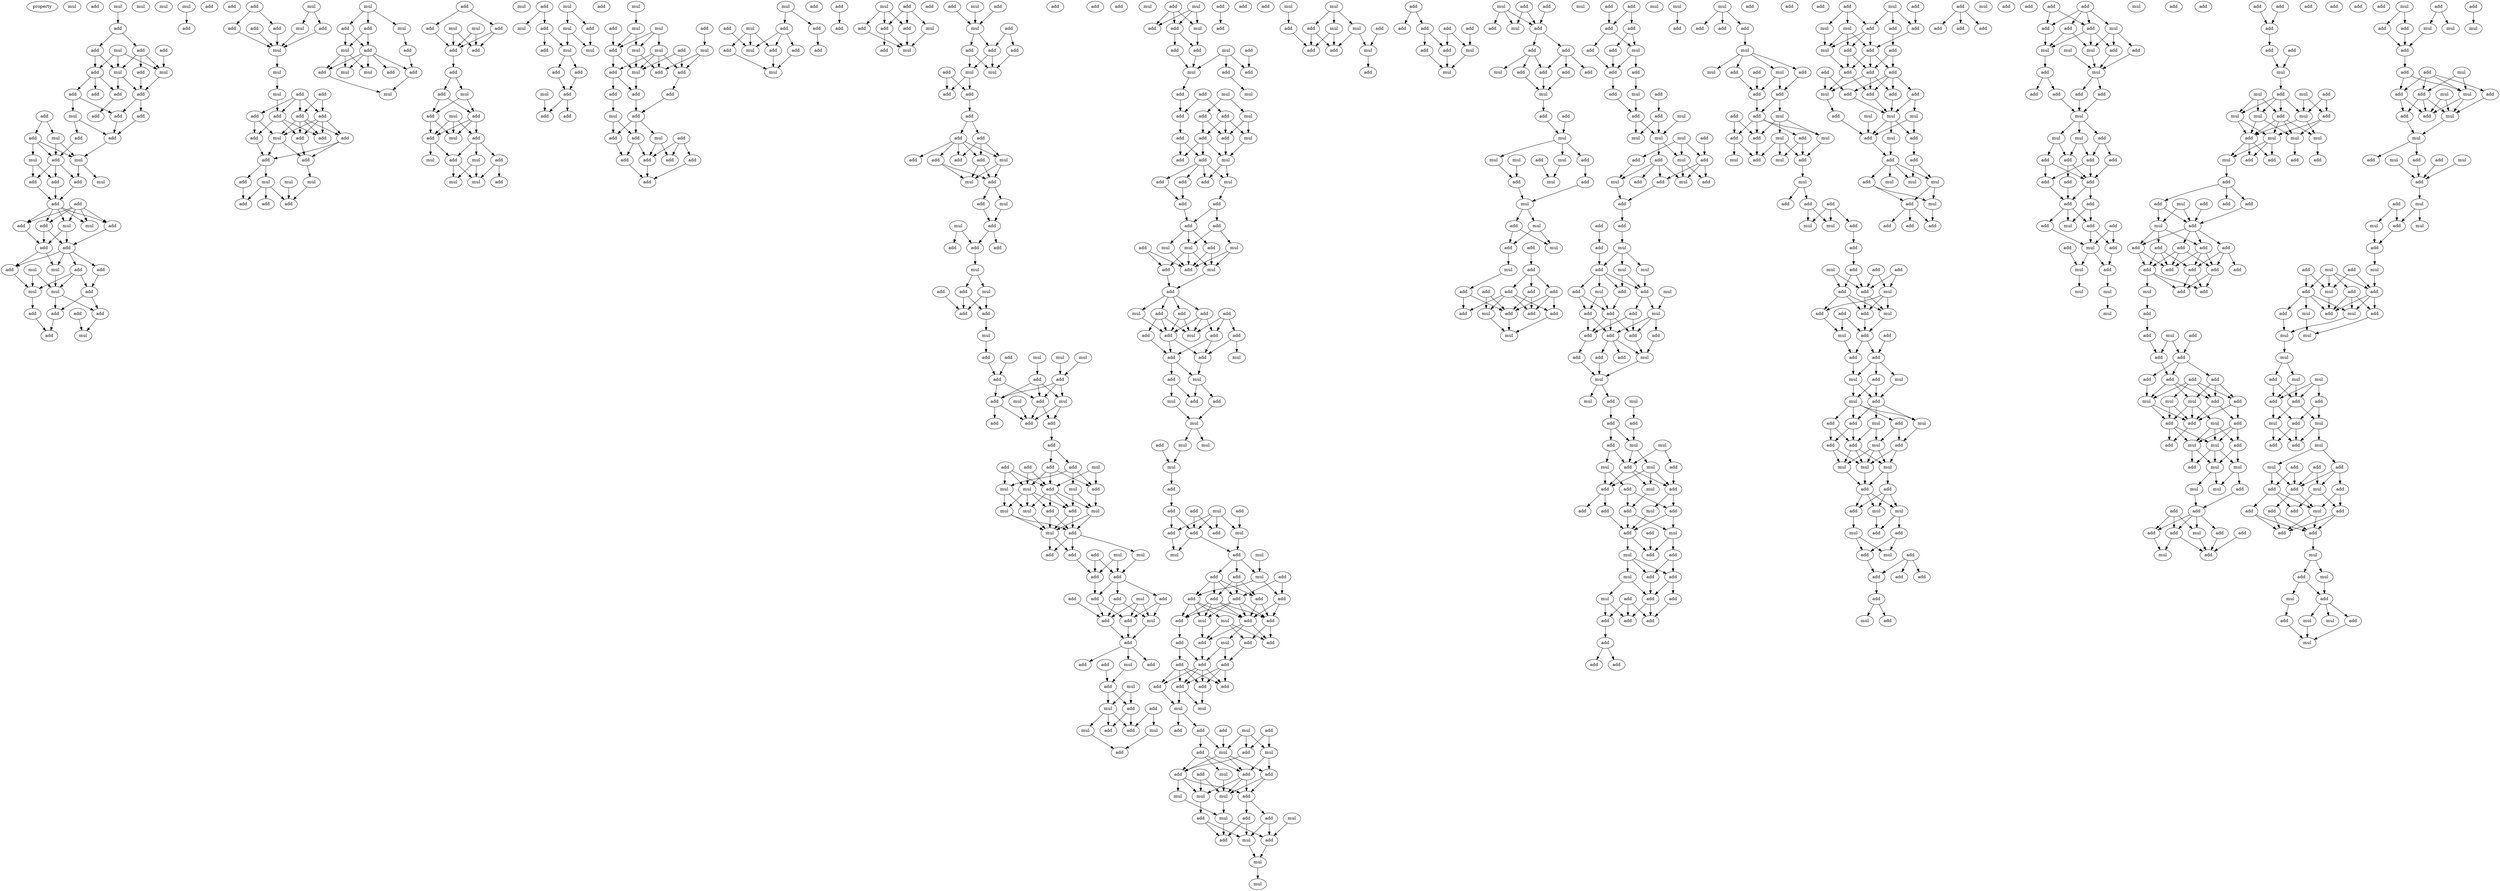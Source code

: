 digraph {
    node [fontcolor=black]
    property [mul=2,lf=1.4]
    0 [ label = mul ];
    1 [ label = add ];
    2 [ label = mul ];
    3 [ label = add ];
    4 [ label = add ];
    5 [ label = mul ];
    6 [ label = add ];
    7 [ label = add ];
    8 [ label = mul ];
    9 [ label = mul ];
    10 [ label = add ];
    11 [ label = add ];
    12 [ label = mul ];
    13 [ label = add ];
    14 [ label = add ];
    15 [ label = add ];
    16 [ label = add ];
    17 [ label = add ];
    18 [ label = add ];
    19 [ label = add ];
    20 [ label = mul ];
    21 [ label = add ];
    22 [ label = add ];
    23 [ label = add ];
    24 [ label = mul ];
    25 [ label = add ];
    26 [ label = mul ];
    27 [ label = mul ];
    28 [ label = add ];
    29 [ label = add ];
    30 [ label = add ];
    31 [ label = add ];
    32 [ label = mul ];
    33 [ label = mul ];
    34 [ label = add ];
    35 [ label = add ];
    36 [ label = add ];
    37 [ label = add ];
    38 [ label = mul ];
    39 [ label = mul ];
    40 [ label = add ];
    41 [ label = add ];
    42 [ label = add ];
    43 [ label = mul ];
    44 [ label = mul ];
    45 [ label = add ];
    46 [ label = add ];
    47 [ label = add ];
    48 [ label = mul ];
    49 [ label = add ];
    50 [ label = mul ];
    51 [ label = add ];
    52 [ label = add ];
    53 [ label = add ];
    54 [ label = add ];
    55 [ label = mul ];
    56 [ label = add ];
    57 [ label = mul ];
    58 [ label = add ];
    59 [ label = add ];
    60 [ label = add ];
    61 [ label = mul ];
    62 [ label = add ];
    63 [ label = add ];
    64 [ label = add ];
    65 [ label = add ];
    66 [ label = add ];
    67 [ label = mul ];
    68 [ label = mul ];
    69 [ label = mul ];
    70 [ label = add ];
    71 [ label = add ];
    72 [ label = mul ];
    73 [ label = add ];
    74 [ label = add ];
    75 [ label = add ];
    76 [ label = add ];
    77 [ label = add ];
    78 [ label = add ];
    79 [ label = add ];
    80 [ label = add ];
    81 [ label = mul ];
    82 [ label = add ];
    83 [ label = add ];
    84 [ label = mul ];
    85 [ label = mul ];
    86 [ label = mul ];
    87 [ label = add ];
    88 [ label = add ];
    89 [ label = add ];
    90 [ label = add ];
    91 [ label = mul ];
    92 [ label = add ];
    93 [ label = add ];
    94 [ label = mul ];
    95 [ label = add ];
    96 [ label = mul ];
    97 [ label = add ];
    98 [ label = add ];
    99 [ label = add ];
    100 [ label = mul ];
    101 [ label = add ];
    102 [ label = mul ];
    103 [ label = mul ];
    104 [ label = add ];
    105 [ label = mul ];
    106 [ label = mul ];
    107 [ label = add ];
    108 [ label = add ];
    109 [ label = add ];
    110 [ label = mul ];
    111 [ label = add ];
    112 [ label = add ];
    113 [ label = add ];
    114 [ label = mul ];
    115 [ label = add ];
    116 [ label = add ];
    117 [ label = mul ];
    118 [ label = add ];
    119 [ label = mul ];
    120 [ label = add ];
    121 [ label = add ];
    122 [ label = mul ];
    123 [ label = mul ];
    124 [ label = add ];
    125 [ label = mul ];
    126 [ label = add ];
    127 [ label = mul ];
    128 [ label = add ];
    129 [ label = mul ];
    130 [ label = mul ];
    131 [ label = mul ];
    132 [ label = add ];
    133 [ label = add ];
    134 [ label = mul ];
    135 [ label = add ];
    136 [ label = mul ];
    137 [ label = add ];
    138 [ label = add ];
    139 [ label = add ];
    140 [ label = mul ];
    141 [ label = add ];
    142 [ label = add ];
    143 [ label = add ];
    144 [ label = mul ];
    145 [ label = mul ];
    146 [ label = add ];
    147 [ label = mul ];
    148 [ label = add ];
    149 [ label = mul ];
    150 [ label = add ];
    151 [ label = mul ];
    152 [ label = add ];
    153 [ label = mul ];
    154 [ label = mul ];
    155 [ label = add ];
    156 [ label = add ];
    157 [ label = add ];
    158 [ label = add ];
    159 [ label = add ];
    160 [ label = add ];
    161 [ label = add ];
    162 [ label = mul ];
    163 [ label = add ];
    164 [ label = add ];
    165 [ label = mul ];
    166 [ label = add ];
    167 [ label = add ];
    168 [ label = add ];
    169 [ label = add ];
    170 [ label = add ];
    171 [ label = add ];
    172 [ label = mul ];
    173 [ label = add ];
    174 [ label = mul ];
    175 [ label = add ];
    176 [ label = add ];
    177 [ label = add ];
    178 [ label = add ];
    179 [ label = add ];
    180 [ label = add ];
    181 [ label = mul ];
    182 [ label = add ];
    183 [ label = mul ];
    184 [ label = add ];
    185 [ label = add ];
    186 [ label = mul ];
    187 [ label = add ];
    188 [ label = mul ];
    189 [ label = add ];
    190 [ label = add ];
    191 [ label = add ];
    192 [ label = add ];
    193 [ label = add ];
    194 [ label = mul ];
    195 [ label = add ];
    196 [ label = mul ];
    197 [ label = add ];
    198 [ label = add ];
    199 [ label = mul ];
    200 [ label = add ];
    201 [ label = add ];
    202 [ label = add ];
    203 [ label = mul ];
    204 [ label = add ];
    205 [ label = mul ];
    206 [ label = add ];
    207 [ label = add ];
    208 [ label = add ];
    209 [ label = add ];
    210 [ label = add ];
    211 [ label = add ];
    212 [ label = add ];
    213 [ label = add ];
    214 [ label = add ];
    215 [ label = mul ];
    216 [ label = add ];
    217 [ label = mul ];
    218 [ label = add ];
    219 [ label = add ];
    220 [ label = mul ];
    221 [ label = mul ];
    222 [ label = add ];
    223 [ label = add ];
    224 [ label = add ];
    225 [ label = add ];
    226 [ label = add ];
    227 [ label = mul ];
    228 [ label = add ];
    229 [ label = add ];
    230 [ label = mul ];
    231 [ label = add ];
    232 [ label = add ];
    233 [ label = mul ];
    234 [ label = mul ];
    235 [ label = add ];
    236 [ label = add ];
    237 [ label = mul ];
    238 [ label = mul ];
    239 [ label = add ];
    240 [ label = add ];
    241 [ label = add ];
    242 [ label = mul ];
    243 [ label = add ];
    244 [ label = add ];
    245 [ label = mul ];
    246 [ label = add ];
    247 [ label = add ];
    248 [ label = add ];
    249 [ label = add ];
    250 [ label = add ];
    251 [ label = add ];
    252 [ label = add ];
    253 [ label = mul ];
    254 [ label = add ];
    255 [ label = mul ];
    256 [ label = add ];
    257 [ label = add ];
    258 [ label = mul ];
    259 [ label = mul ];
    260 [ label = mul ];
    261 [ label = mul ];
    262 [ label = mul ];
    263 [ label = add ];
    264 [ label = add ];
    265 [ label = add ];
    266 [ label = mul ];
    267 [ label = mul ];
    268 [ label = add ];
    269 [ label = add ];
    270 [ label = mul ];
    271 [ label = add ];
    272 [ label = add ];
    273 [ label = add ];
    274 [ label = add ];
    275 [ label = mul ];
    276 [ label = add ];
    277 [ label = add ];
    278 [ label = add ];
    279 [ label = add ];
    280 [ label = add ];
    281 [ label = add ];
    282 [ label = mul ];
    283 [ label = add ];
    284 [ label = add ];
    285 [ label = add ];
    286 [ label = mul ];
    287 [ label = add ];
    288 [ label = mul ];
    289 [ label = add ];
    290 [ label = mul ];
    291 [ label = add ];
    292 [ label = mul ];
    293 [ label = add ];
    294 [ label = mul ];
    295 [ label = add ];
    296 [ label = mul ];
    297 [ label = add ];
    298 [ label = add ];
    299 [ label = mul ];
    300 [ label = add ];
    301 [ label = add ];
    302 [ label = add ];
    303 [ label = mul ];
    304 [ label = add ];
    305 [ label = add ];
    306 [ label = mul ];
    307 [ label = add ];
    308 [ label = add ];
    309 [ label = add ];
    310 [ label = mul ];
    311 [ label = mul ];
    312 [ label = add ];
    313 [ label = add ];
    314 [ label = mul ];
    315 [ label = add ];
    316 [ label = mul ];
    317 [ label = add ];
    318 [ label = add ];
    319 [ label = mul ];
    320 [ label = add ];
    321 [ label = add ];
    322 [ label = add ];
    323 [ label = add ];
    324 [ label = mul ];
    325 [ label = add ];
    326 [ label = mul ];
    327 [ label = add ];
    328 [ label = add ];
    329 [ label = add ];
    330 [ label = add ];
    331 [ label = add ];
    332 [ label = add ];
    333 [ label = add ];
    334 [ label = mul ];
    335 [ label = add ];
    336 [ label = add ];
    337 [ label = mul ];
    338 [ label = mul ];
    339 [ label = add ];
    340 [ label = add ];
    341 [ label = mul ];
    342 [ label = add ];
    343 [ label = mul ];
    344 [ label = add ];
    345 [ label = add ];
    346 [ label = add ];
    347 [ label = add ];
    348 [ label = add ];
    349 [ label = mul ];
    350 [ label = add ];
    351 [ label = add ];
    352 [ label = add ];
    353 [ label = mul ];
    354 [ label = add ];
    355 [ label = add ];
    356 [ label = add ];
    357 [ label = mul ];
    358 [ label = add ];
    359 [ label = mul ];
    360 [ label = add ];
    361 [ label = mul ];
    362 [ label = mul ];
    363 [ label = add ];
    364 [ label = mul ];
    365 [ label = add ];
    366 [ label = add ];
    367 [ label = mul ];
    368 [ label = add ];
    369 [ label = add ];
    370 [ label = add ];
    371 [ label = add ];
    372 [ label = mul ];
    373 [ label = add ];
    374 [ label = add ];
    375 [ label = mul ];
    376 [ label = add ];
    377 [ label = add ];
    378 [ label = mul ];
    379 [ label = mul ];
    380 [ label = add ];
    381 [ label = add ];
    382 [ label = mul ];
    383 [ label = add ];
    384 [ label = add ];
    385 [ label = add ];
    386 [ label = add ];
    387 [ label = add ];
    388 [ label = add ];
    389 [ label = add ];
    390 [ label = mul ];
    391 [ label = add ];
    392 [ label = mul ];
    393 [ label = add ];
    394 [ label = add ];
    395 [ label = add ];
    396 [ label = add ];
    397 [ label = add ];
    398 [ label = mul ];
    399 [ label = add ];
    400 [ label = add ];
    401 [ label = add ];
    402 [ label = add ];
    403 [ label = add ];
    404 [ label = add ];
    405 [ label = add ];
    406 [ label = add ];
    407 [ label = add ];
    408 [ label = mul ];
    409 [ label = mul ];
    410 [ label = add ];
    411 [ label = mul ];
    412 [ label = add ];
    413 [ label = add ];
    414 [ label = add ];
    415 [ label = mul ];
    416 [ label = mul ];
    417 [ label = add ];
    418 [ label = add ];
    419 [ label = add ];
    420 [ label = add ];
    421 [ label = mul ];
    422 [ label = add ];
    423 [ label = add ];
    424 [ label = mul ];
    425 [ label = mul ];
    426 [ label = mul ];
    427 [ label = add ];
    428 [ label = add ];
    429 [ label = mul ];
    430 [ label = add ];
    431 [ label = mul ];
    432 [ label = add ];
    433 [ label = add ];
    434 [ label = add ];
    435 [ label = mul ];
    436 [ label = mul ];
    437 [ label = mul ];
    438 [ label = mul ];
    439 [ label = mul ];
    440 [ label = mul ];
    441 [ label = add ];
    442 [ label = add ];
    443 [ label = add ];
    444 [ label = mul ];
    445 [ label = add ];
    446 [ label = add ];
    447 [ label = mul ];
    448 [ label = add ];
    449 [ label = add ];
    450 [ label = add ];
    451 [ label = add ];
    452 [ label = add ];
    453 [ label = add ];
    454 [ label = add ];
    455 [ label = add ];
    456 [ label = mul ];
    457 [ label = mul ];
    458 [ label = mul ];
    459 [ label = mul ];
    460 [ label = add ];
    461 [ label = add ];
    462 [ label = mul ];
    463 [ label = add ];
    464 [ label = add ];
    465 [ label = add ];
    466 [ label = add ];
    467 [ label = mul ];
    468 [ label = add ];
    469 [ label = add ];
    470 [ label = add ];
    471 [ label = add ];
    472 [ label = mul ];
    473 [ label = add ];
    474 [ label = add ];
    475 [ label = mul ];
    476 [ label = add ];
    477 [ label = add ];
    478 [ label = mul ];
    479 [ label = mul ];
    480 [ label = mul ];
    481 [ label = add ];
    482 [ label = add ];
    483 [ label = mul ];
    484 [ label = mul ];
    485 [ label = mul ];
    486 [ label = add ];
    487 [ label = add ];
    488 [ label = add ];
    489 [ label = mul ];
    490 [ label = add ];
    491 [ label = mul ];
    492 [ label = add ];
    493 [ label = add ];
    494 [ label = add ];
    495 [ label = add ];
    496 [ label = add ];
    497 [ label = mul ];
    498 [ label = add ];
    499 [ label = add ];
    500 [ label = add ];
    501 [ label = add ];
    502 [ label = mul ];
    503 [ label = add ];
    504 [ label = add ];
    505 [ label = add ];
    506 [ label = add ];
    507 [ label = mul ];
    508 [ label = add ];
    509 [ label = add ];
    510 [ label = mul ];
    511 [ label = add ];
    512 [ label = add ];
    513 [ label = add ];
    514 [ label = add ];
    515 [ label = mul ];
    516 [ label = add ];
    517 [ label = add ];
    518 [ label = mul ];
    519 [ label = add ];
    520 [ label = mul ];
    521 [ label = mul ];
    522 [ label = mul ];
    523 [ label = add ];
    524 [ label = mul ];
    525 [ label = add ];
    526 [ label = add ];
    527 [ label = add ];
    528 [ label = mul ];
    529 [ label = mul ];
    530 [ label = add ];
    531 [ label = add ];
    532 [ label = add ];
    533 [ label = add ];
    534 [ label = add ];
    535 [ label = add ];
    536 [ label = mul ];
    537 [ label = add ];
    538 [ label = mul ];
    539 [ label = mul ];
    540 [ label = add ];
    541 [ label = mul ];
    542 [ label = mul ];
    543 [ label = add ];
    544 [ label = add ];
    545 [ label = add ];
    546 [ label = mul ];
    547 [ label = add ];
    548 [ label = add ];
    549 [ label = add ];
    550 [ label = add ];
    551 [ label = add ];
    552 [ label = add ];
    553 [ label = add ];
    554 [ label = mul ];
    555 [ label = add ];
    556 [ label = add ];
    557 [ label = mul ];
    558 [ label = mul ];
    559 [ label = mul ];
    560 [ label = add ];
    561 [ label = add ];
    562 [ label = add ];
    563 [ label = mul ];
    564 [ label = add ];
    565 [ label = mul ];
    566 [ label = mul ];
    567 [ label = mul ];
    568 [ label = add ];
    569 [ label = add ];
    570 [ label = add ];
    571 [ label = add ];
    572 [ label = mul ];
    573 [ label = add ];
    574 [ label = mul ];
    575 [ label = add ];
    576 [ label = add ];
    577 [ label = add ];
    578 [ label = add ];
    579 [ label = mul ];
    580 [ label = add ];
    581 [ label = add ];
    582 [ label = add ];
    583 [ label = mul ];
    584 [ label = add ];
    585 [ label = mul ];
    586 [ label = add ];
    587 [ label = add ];
    588 [ label = add ];
    589 [ label = mul ];
    590 [ label = add ];
    591 [ label = add ];
    592 [ label = add ];
    593 [ label = add ];
    594 [ label = add ];
    595 [ label = add ];
    596 [ label = mul ];
    597 [ label = add ];
    598 [ label = add ];
    599 [ label = add ];
    600 [ label = mul ];
    601 [ label = add ];
    602 [ label = add ];
    603 [ label = add ];
    604 [ label = add ];
    605 [ label = mul ];
    606 [ label = add ];
    607 [ label = add ];
    608 [ label = add ];
    609 [ label = mul ];
    610 [ label = mul ];
    611 [ label = add ];
    612 [ label = add ];
    613 [ label = add ];
    614 [ label = add ];
    615 [ label = mul ];
    616 [ label = mul ];
    617 [ label = add ];
    618 [ label = add ];
    619 [ label = add ];
    620 [ label = mul ];
    621 [ label = add ];
    622 [ label = mul ];
    623 [ label = add ];
    624 [ label = mul ];
    625 [ label = add ];
    626 [ label = mul ];
    627 [ label = add ];
    628 [ label = add ];
    629 [ label = add ];
    630 [ label = mul ];
    631 [ label = mul ];
    632 [ label = add ];
    633 [ label = add ];
    634 [ label = mul ];
    635 [ label = add ];
    636 [ label = add ];
    637 [ label = add ];
    638 [ label = mul ];
    639 [ label = add ];
    640 [ label = add ];
    641 [ label = add ];
    642 [ label = add ];
    643 [ label = mul ];
    644 [ label = add ];
    645 [ label = add ];
    646 [ label = mul ];
    647 [ label = add ];
    648 [ label = add ];
    649 [ label = add ];
    650 [ label = mul ];
    651 [ label = add ];
    652 [ label = mul ];
    653 [ label = add ];
    654 [ label = add ];
    655 [ label = mul ];
    656 [ label = add ];
    657 [ label = mul ];
    658 [ label = add ];
    659 [ label = mul ];
    660 [ label = add ];
    661 [ label = add ];
    662 [ label = mul ];
    663 [ label = add ];
    664 [ label = add ];
    665 [ label = mul ];
    666 [ label = mul ];
    667 [ label = mul ];
    668 [ label = add ];
    669 [ label = add ];
    670 [ label = mul ];
    671 [ label = mul ];
    672 [ label = add ];
    673 [ label = add ];
    674 [ label = add ];
    675 [ label = mul ];
    676 [ label = add ];
    677 [ label = add ];
    678 [ label = mul ];
    679 [ label = add ];
    680 [ label = add ];
    681 [ label = add ];
    682 [ label = add ];
    683 [ label = mul ];
    684 [ label = add ];
    685 [ label = add ];
    686 [ label = mul ];
    687 [ label = add ];
    688 [ label = add ];
    689 [ label = mul ];
    690 [ label = add ];
    691 [ label = mul ];
    692 [ label = add ];
    693 [ label = add ];
    694 [ label = mul ];
    695 [ label = add ];
    696 [ label = add ];
    697 [ label = add ];
    698 [ label = add ];
    699 [ label = add ];
    700 [ label = add ];
    701 [ label = add ];
    702 [ label = mul ];
    703 [ label = add ];
    704 [ label = add ];
    705 [ label = add ];
    706 [ label = mul ];
    707 [ label = mul ];
    708 [ label = mul ];
    709 [ label = add ];
    710 [ label = mul ];
    711 [ label = add ];
    712 [ label = add ];
    713 [ label = add ];
    714 [ label = add ];
    715 [ label = mul ];
    716 [ label = add ];
    717 [ label = mul ];
    718 [ label = mul ];
    719 [ label = add ];
    720 [ label = mul ];
    721 [ label = add ];
    722 [ label = add ];
    723 [ label = add ];
    724 [ label = add ];
    725 [ label = add ];
    726 [ label = mul ];
    727 [ label = add ];
    728 [ label = add ];
    729 [ label = add ];
    730 [ label = add ];
    731 [ label = add ];
    732 [ label = add ];
    733 [ label = add ];
    734 [ label = add ];
    735 [ label = mul ];
    736 [ label = add ];
    737 [ label = add ];
    738 [ label = mul ];
    739 [ label = mul ];
    740 [ label = add ];
    741 [ label = mul ];
    742 [ label = add ];
    743 [ label = mul ];
    744 [ label = add ];
    745 [ label = add ];
    746 [ label = add ];
    747 [ label = add ];
    748 [ label = mul ];
    749 [ label = add ];
    750 [ label = mul ];
    751 [ label = mul ];
    752 [ label = mul ];
    753 [ label = add ];
    754 [ label = add ];
    755 [ label = add ];
    756 [ label = add ];
    757 [ label = add ];
    758 [ label = add ];
    759 [ label = add ];
    760 [ label = add ];
    761 [ label = add ];
    762 [ label = add ];
    763 [ label = add ];
    764 [ label = mul ];
    765 [ label = add ];
    766 [ label = mul ];
    767 [ label = add ];
    768 [ label = add ];
    769 [ label = mul ];
    770 [ label = add ];
    771 [ label = mul ];
    772 [ label = add ];
    773 [ label = add ];
    774 [ label = mul ];
    775 [ label = mul ];
    776 [ label = add ];
    777 [ label = add ];
    778 [ label = add ];
    779 [ label = add ];
    780 [ label = add ];
    781 [ label = add ];
    782 [ label = add ];
    783 [ label = mul ];
    784 [ label = mul ];
    785 [ label = add ];
    786 [ label = mul ];
    787 [ label = add ];
    788 [ label = add ];
    789 [ label = add ];
    790 [ label = mul ];
    791 [ label = mul ];
    792 [ label = mul ];
    793 [ label = add ];
    794 [ label = mul ];
    795 [ label = mul ];
    796 [ label = mul ];
    797 [ label = add ];
    798 [ label = add ];
    799 [ label = mul ];
    800 [ label = add ];
    801 [ label = add ];
    802 [ label = add ];
    803 [ label = add ];
    804 [ label = mul ];
    805 [ label = add ];
    806 [ label = add ];
    807 [ label = add ];
    808 [ label = mul ];
    809 [ label = add ];
    810 [ label = add ];
    811 [ label = add ];
    812 [ label = add ];
    813 [ label = add ];
    814 [ label = add ];
    815 [ label = add ];
    816 [ label = add ];
    817 [ label = add ];
    818 [ label = add ];
    819 [ label = add ];
    820 [ label = add ];
    821 [ label = mul ];
    822 [ label = add ];
    823 [ label = add ];
    824 [ label = add ];
    825 [ label = add ];
    826 [ label = mul ];
    827 [ label = add ];
    828 [ label = add ];
    829 [ label = add ];
    830 [ label = add ];
    831 [ label = add ];
    832 [ label = add ];
    833 [ label = add ];
    834 [ label = mul ];
    835 [ label = mul ];
    836 [ label = add ];
    837 [ label = add ];
    838 [ label = mul ];
    839 [ label = add ];
    840 [ label = add ];
    841 [ label = mul ];
    842 [ label = add ];
    843 [ label = mul ];
    844 [ label = add ];
    845 [ label = mul ];
    846 [ label = add ];
    847 [ label = mul ];
    848 [ label = add ];
    849 [ label = mul ];
    850 [ label = add ];
    851 [ label = mul ];
    852 [ label = mul ];
    853 [ label = add ];
    854 [ label = add ];
    855 [ label = add ];
    856 [ label = add ];
    857 [ label = add ];
    858 [ label = add ];
    859 [ label = mul ];
    860 [ label = add ];
    861 [ label = mul ];
    862 [ label = add ];
    863 [ label = add ];
    864 [ label = add ];
    865 [ label = mul ];
    866 [ label = mul ];
    867 [ label = mul ];
    868 [ label = add ];
    869 [ label = add ];
    870 [ label = mul ];
    871 [ label = add ];
    872 [ label = mul ];
    873 [ label = add ];
    874 [ label = add ];
    875 [ label = add ];
    876 [ label = add ];
    877 [ label = mul ];
    878 [ label = add ];
    879 [ label = mul ];
    880 [ label = add ];
    881 [ label = mul ];
    882 [ label = add ];
    883 [ label = mul ];
    884 [ label = mul ];
    885 [ label = add ];
    886 [ label = add ];
    887 [ label = add ];
    888 [ label = mul ];
    889 [ label = add ];
    890 [ label = add ];
    891 [ label = mul ];
    892 [ label = add ];
    893 [ label = mul ];
    894 [ label = mul ];
    895 [ label = add ];
    896 [ label = add ];
    897 [ label = mul ];
    898 [ label = mul ];
    899 [ label = add ];
    900 [ label = add ];
    901 [ label = add ];
    902 [ label = mul ];
    903 [ label = add ];
    904 [ label = add ];
    905 [ label = add ];
    906 [ label = mul ];
    907 [ label = mul ];
    908 [ label = add ];
    909 [ label = mul ];
    910 [ label = mul ];
    911 [ label = mul ];
    912 [ label = mul ];
    913 [ label = add ];
    914 [ label = mul ];
    915 [ label = add ];
    916 [ label = add ];
    917 [ label = add ];
    918 [ label = mul ];
    919 [ label = mul ];
    920 [ label = add ];
    921 [ label = add ];
    922 [ label = add ];
    923 [ label = mul ];
    924 [ label = add ];
    925 [ label = mul ];
    926 [ label = add ];
    927 [ label = add ];
    928 [ label = add ];
    929 [ label = add ];
    930 [ label = add ];
    931 [ label = mul ];
    932 [ label = add ];
    933 [ label = mul ];
    934 [ label = add ];
    935 [ label = add ];
    936 [ label = add ];
    937 [ label = add ];
    938 [ label = add ];
    939 [ label = mul ];
    940 [ label = add ];
    941 [ label = mul ];
    942 [ label = add ];
    943 [ label = mul ];
    944 [ label = add ];
    945 [ label = add ];
    946 [ label = mul ];
    947 [ label = mul ];
    948 [ label = mul ];
    2 -> 3 [ name = 0 ];
    3 -> 4 [ name = 1 ];
    3 -> 7 [ name = 2 ];
    4 -> 9 [ name = 3 ];
    4 -> 11 [ name = 4 ];
    4 -> 12 [ name = 5 ];
    5 -> 9 [ name = 6 ];
    5 -> 10 [ name = 7 ];
    5 -> 12 [ name = 8 ];
    6 -> 12 [ name = 9 ];
    7 -> 9 [ name = 10 ];
    7 -> 10 [ name = 11 ];
    9 -> 13 [ name = 12 ];
    9 -> 14 [ name = 13 ];
    10 -> 13 [ name = 14 ];
    10 -> 15 [ name = 15 ];
    10 -> 16 [ name = 16 ];
    11 -> 14 [ name = 17 ];
    12 -> 14 [ name = 18 ];
    13 -> 18 [ name = 19 ];
    14 -> 19 [ name = 20 ];
    14 -> 21 [ name = 21 ];
    16 -> 19 [ name = 22 ];
    16 -> 20 [ name = 23 ];
    17 -> 23 [ name = 24 ];
    17 -> 24 [ name = 25 ];
    19 -> 25 [ name = 26 ];
    20 -> 22 [ name = 27 ];
    20 -> 25 [ name = 28 ];
    21 -> 25 [ name = 29 ];
    22 -> 28 [ name = 30 ];
    23 -> 26 [ name = 31 ];
    23 -> 27 [ name = 32 ];
    23 -> 28 [ name = 33 ];
    24 -> 27 [ name = 34 ];
    24 -> 28 [ name = 35 ];
    25 -> 27 [ name = 36 ];
    26 -> 30 [ name = 37 ];
    26 -> 31 [ name = 38 ];
    27 -> 29 [ name = 39 ];
    27 -> 32 [ name = 40 ];
    28 -> 29 [ name = 41 ];
    28 -> 30 [ name = 42 ];
    28 -> 31 [ name = 43 ];
    29 -> 34 [ name = 44 ];
    30 -> 34 [ name = 45 ];
    31 -> 34 [ name = 46 ];
    34 -> 36 [ name = 47 ];
    34 -> 37 [ name = 48 ];
    34 -> 38 [ name = 49 ];
    34 -> 39 [ name = 50 ];
    34 -> 40 [ name = 51 ];
    35 -> 36 [ name = 52 ];
    35 -> 37 [ name = 53 ];
    35 -> 38 [ name = 54 ];
    35 -> 39 [ name = 55 ];
    35 -> 40 [ name = 56 ];
    36 -> 42 [ name = 57 ];
    37 -> 41 [ name = 58 ];
    38 -> 41 [ name = 59 ];
    38 -> 42 [ name = 60 ];
    40 -> 41 [ name = 61 ];
    40 -> 42 [ name = 62 ];
    41 -> 44 [ name = 63 ];
    41 -> 46 [ name = 64 ];
    42 -> 44 [ name = 65 ];
    42 -> 45 [ name = 66 ];
    42 -> 46 [ name = 67 ];
    42 -> 47 [ name = 68 ];
    43 -> 48 [ name = 69 ];
    43 -> 50 [ name = 70 ];
    44 -> 48 [ name = 71 ];
    45 -> 49 [ name = 72 ];
    46 -> 50 [ name = 73 ];
    47 -> 48 [ name = 74 ];
    47 -> 49 [ name = 75 ];
    47 -> 50 [ name = 76 ];
    48 -> 51 [ name = 77 ];
    48 -> 53 [ name = 78 ];
    49 -> 51 [ name = 79 ];
    49 -> 53 [ name = 80 ];
    50 -> 54 [ name = 81 ];
    51 -> 55 [ name = 82 ];
    52 -> 55 [ name = 83 ];
    53 -> 56 [ name = 84 ];
    54 -> 56 [ name = 85 ];
    57 -> 60 [ name = 86 ];
    61 -> 65 [ name = 87 ];
    61 -> 67 [ name = 88 ];
    62 -> 63 [ name = 89 ];
    62 -> 66 [ name = 90 ];
    63 -> 68 [ name = 91 ];
    64 -> 68 [ name = 92 ];
    65 -> 68 [ name = 93 ];
    66 -> 68 [ name = 94 ];
    67 -> 68 [ name = 95 ];
    68 -> 69 [ name = 96 ];
    69 -> 72 [ name = 97 ];
    70 -> 75 [ name = 98 ];
    70 -> 76 [ name = 99 ];
    71 -> 73 [ name = 100 ];
    71 -> 74 [ name = 101 ];
    71 -> 75 [ name = 102 ];
    71 -> 76 [ name = 103 ];
    72 -> 74 [ name = 104 ];
    73 -> 79 [ name = 105 ];
    73 -> 81 [ name = 106 ];
    74 -> 77 [ name = 107 ];
    74 -> 78 [ name = 108 ];
    74 -> 79 [ name = 109 ];
    75 -> 77 [ name = 110 ];
    75 -> 78 [ name = 111 ];
    75 -> 80 [ name = 112 ];
    75 -> 81 [ name = 113 ];
    76 -> 77 [ name = 114 ];
    76 -> 78 [ name = 115 ];
    76 -> 80 [ name = 116 ];
    76 -> 81 [ name = 117 ];
    78 -> 83 [ name = 118 ];
    79 -> 82 [ name = 119 ];
    80 -> 82 [ name = 120 ];
    80 -> 83 [ name = 121 ];
    81 -> 82 [ name = 122 ];
    81 -> 83 [ name = 123 ];
    82 -> 85 [ name = 124 ];
    82 -> 87 [ name = 125 ];
    83 -> 84 [ name = 126 ];
    84 -> 88 [ name = 127 ];
    85 -> 88 [ name = 128 ];
    85 -> 89 [ name = 129 ];
    85 -> 90 [ name = 130 ];
    86 -> 88 [ name = 131 ];
    87 -> 89 [ name = 132 ];
    91 -> 92 [ name = 133 ];
    91 -> 93 [ name = 134 ];
    91 -> 94 [ name = 135 ];
    92 -> 95 [ name = 136 ];
    92 -> 96 [ name = 137 ];
    93 -> 95 [ name = 138 ];
    93 -> 96 [ name = 139 ];
    94 -> 97 [ name = 140 ];
    95 -> 98 [ name = 141 ];
    95 -> 99 [ name = 142 ];
    95 -> 100 [ name = 143 ];
    95 -> 101 [ name = 144 ];
    95 -> 102 [ name = 145 ];
    96 -> 99 [ name = 146 ];
    96 -> 100 [ name = 147 ];
    96 -> 102 [ name = 148 ];
    97 -> 98 [ name = 149 ];
    98 -> 103 [ name = 150 ];
    99 -> 103 [ name = 151 ];
    104 -> 107 [ name = 152 ];
    104 -> 108 [ name = 153 ];
    105 -> 109 [ name = 154 ];
    105 -> 111 [ name = 155 ];
    106 -> 109 [ name = 156 ];
    106 -> 111 [ name = 157 ];
    107 -> 111 [ name = 158 ];
    108 -> 109 [ name = 159 ];
    108 -> 111 [ name = 160 ];
    111 -> 112 [ name = 161 ];
    112 -> 113 [ name = 162 ];
    112 -> 114 [ name = 163 ];
    113 -> 115 [ name = 164 ];
    113 -> 116 [ name = 165 ];
    114 -> 115 [ name = 166 ];
    114 -> 116 [ name = 167 ];
    115 -> 118 [ name = 168 ];
    115 -> 119 [ name = 169 ];
    115 -> 120 [ name = 170 ];
    116 -> 119 [ name = 171 ];
    116 -> 120 [ name = 172 ];
    117 -> 118 [ name = 173 ];
    117 -> 119 [ name = 174 ];
    117 -> 120 [ name = 175 ];
    118 -> 121 [ name = 176 ];
    118 -> 122 [ name = 177 ];
    118 -> 124 [ name = 178 ];
    120 -> 123 [ name = 179 ];
    120 -> 124 [ name = 180 ];
    121 -> 125 [ name = 181 ];
    121 -> 126 [ name = 182 ];
    122 -> 125 [ name = 183 ];
    122 -> 127 [ name = 184 ];
    124 -> 125 [ name = 185 ];
    124 -> 127 [ name = 186 ];
    128 -> 131 [ name = 187 ];
    128 -> 132 [ name = 188 ];
    129 -> 130 [ name = 189 ];
    129 -> 133 [ name = 190 ];
    130 -> 134 [ name = 191 ];
    130 -> 136 [ name = 192 ];
    132 -> 135 [ name = 193 ];
    132 -> 136 [ name = 194 ];
    133 -> 134 [ name = 195 ];
    136 -> 137 [ name = 196 ];
    136 -> 138 [ name = 197 ];
    137 -> 139 [ name = 198 ];
    138 -> 139 [ name = 199 ];
    139 -> 141 [ name = 200 ];
    139 -> 143 [ name = 201 ];
    140 -> 141 [ name = 202 ];
    144 -> 145 [ name = 203 ];
    145 -> 151 [ name = 204 ];
    145 -> 152 [ name = 205 ];
    146 -> 149 [ name = 206 ];
    147 -> 151 [ name = 207 ];
    147 -> 152 [ name = 208 ];
    147 -> 153 [ name = 209 ];
    148 -> 152 [ name = 210 ];
    149 -> 156 [ name = 211 ];
    149 -> 157 [ name = 212 ];
    150 -> 154 [ name = 213 ];
    150 -> 157 [ name = 214 ];
    151 -> 154 [ name = 215 ];
    151 -> 156 [ name = 216 ];
    152 -> 154 [ name = 217 ];
    152 -> 155 [ name = 218 ];
    153 -> 154 [ name = 219 ];
    153 -> 155 [ name = 220 ];
    153 -> 156 [ name = 221 ];
    153 -> 157 [ name = 222 ];
    154 -> 160 [ name = 223 ];
    155 -> 158 [ name = 224 ];
    155 -> 160 [ name = 225 ];
    157 -> 159 [ name = 226 ];
    158 -> 162 [ name = 227 ];
    159 -> 161 [ name = 228 ];
    160 -> 161 [ name = 229 ];
    161 -> 163 [ name = 230 ];
    161 -> 165 [ name = 231 ];
    161 -> 166 [ name = 232 ];
    162 -> 163 [ name = 233 ];
    162 -> 166 [ name = 234 ];
    163 -> 167 [ name = 235 ];
    163 -> 168 [ name = 236 ];
    164 -> 168 [ name = 237 ];
    164 -> 169 [ name = 238 ];
    164 -> 170 [ name = 239 ];
    165 -> 168 [ name = 240 ];
    165 -> 169 [ name = 241 ];
    166 -> 167 [ name = 242 ];
    167 -> 171 [ name = 243 ];
    168 -> 171 [ name = 244 ];
    170 -> 171 [ name = 245 ];
    172 -> 175 [ name = 246 ];
    172 -> 176 [ name = 247 ];
    174 -> 179 [ name = 248 ];
    174 -> 181 [ name = 249 ];
    174 -> 182 [ name = 250 ];
    175 -> 178 [ name = 251 ];
    175 -> 179 [ name = 252 ];
    175 -> 181 [ name = 253 ];
    176 -> 180 [ name = 254 ];
    177 -> 181 [ name = 255 ];
    178 -> 183 [ name = 256 ];
    179 -> 183 [ name = 257 ];
    182 -> 183 [ name = 258 ];
    184 -> 185 [ name = 259 ];
    186 -> 190 [ name = 260 ];
    186 -> 191 [ name = 261 ];
    186 -> 192 [ name = 262 ];
    187 -> 188 [ name = 263 ];
    187 -> 190 [ name = 264 ];
    187 -> 191 [ name = 265 ];
    188 -> 194 [ name = 266 ];
    190 -> 193 [ name = 267 ];
    190 -> 194 [ name = 268 ];
    191 -> 194 [ name = 269 ];
    192 -> 194 [ name = 270 ];
    195 -> 199 [ name = 271 ];
    196 -> 199 [ name = 272 ];
    197 -> 199 [ name = 273 ];
    198 -> 200 [ name = 274 ];
    198 -> 202 [ name = 275 ];
    199 -> 200 [ name = 276 ];
    199 -> 201 [ name = 277 ];
    200 -> 203 [ name = 278 ];
    200 -> 205 [ name = 279 ];
    201 -> 203 [ name = 280 ];
    201 -> 205 [ name = 281 ];
    202 -> 205 [ name = 282 ];
    203 -> 206 [ name = 283 ];
    203 -> 207 [ name = 284 ];
    204 -> 206 [ name = 285 ];
    204 -> 207 [ name = 286 ];
    207 -> 208 [ name = 287 ];
    208 -> 210 [ name = 288 ];
    208 -> 211 [ name = 289 ];
    210 -> 212 [ name = 290 ];
    210 -> 213 [ name = 291 ];
    210 -> 214 [ name = 292 ];
    210 -> 215 [ name = 293 ];
    210 -> 216 [ name = 294 ];
    211 -> 213 [ name = 295 ];
    211 -> 214 [ name = 296 ];
    211 -> 215 [ name = 297 ];
    212 -> 217 [ name = 298 ];
    212 -> 218 [ name = 299 ];
    214 -> 217 [ name = 300 ];
    214 -> 218 [ name = 301 ];
    215 -> 217 [ name = 302 ];
    215 -> 218 [ name = 303 ];
    218 -> 219 [ name = 304 ];
    218 -> 220 [ name = 305 ];
    219 -> 222 [ name = 306 ];
    220 -> 222 [ name = 307 ];
    221 -> 223 [ name = 308 ];
    221 -> 224 [ name = 309 ];
    222 -> 223 [ name = 310 ];
    222 -> 225 [ name = 311 ];
    223 -> 227 [ name = 312 ];
    227 -> 228 [ name = 313 ];
    227 -> 230 [ name = 314 ];
    228 -> 231 [ name = 315 ];
    228 -> 232 [ name = 316 ];
    229 -> 231 [ name = 317 ];
    230 -> 231 [ name = 318 ];
    230 -> 232 [ name = 319 ];
    232 -> 233 [ name = 320 ];
    233 -> 236 [ name = 321 ];
    234 -> 240 [ name = 322 ];
    235 -> 239 [ name = 323 ];
    236 -> 239 [ name = 324 ];
    237 -> 240 [ name = 325 ];
    238 -> 241 [ name = 326 ];
    239 -> 243 [ name = 327 ];
    239 -> 244 [ name = 328 ];
    240 -> 242 [ name = 329 ];
    240 -> 243 [ name = 330 ];
    240 -> 244 [ name = 331 ];
    241 -> 242 [ name = 332 ];
    241 -> 243 [ name = 333 ];
    241 -> 244 [ name = 334 ];
    242 -> 247 [ name = 335 ];
    242 -> 248 [ name = 336 ];
    243 -> 246 [ name = 337 ];
    243 -> 248 [ name = 338 ];
    244 -> 247 [ name = 339 ];
    244 -> 248 [ name = 340 ];
    245 -> 248 [ name = 341 ];
    247 -> 249 [ name = 342 ];
    249 -> 250 [ name = 343 ];
    249 -> 254 [ name = 344 ];
    250 -> 255 [ name = 345 ];
    250 -> 256 [ name = 346 ];
    250 -> 257 [ name = 347 ];
    251 -> 255 [ name = 348 ];
    251 -> 257 [ name = 349 ];
    251 -> 258 [ name = 350 ];
    252 -> 255 [ name = 351 ];
    252 -> 257 [ name = 352 ];
    253 -> 256 [ name = 353 ];
    253 -> 257 [ name = 354 ];
    254 -> 256 [ name = 355 ];
    254 -> 258 [ name = 356 ];
    254 -> 259 [ name = 357 ];
    255 -> 260 [ name = 358 ];
    255 -> 262 [ name = 359 ];
    255 -> 263 [ name = 360 ];
    255 -> 264 [ name = 361 ];
    256 -> 261 [ name = 362 ];
    257 -> 260 [ name = 363 ];
    257 -> 261 [ name = 364 ];
    257 -> 263 [ name = 365 ];
    257 -> 264 [ name = 366 ];
    258 -> 260 [ name = 367 ];
    258 -> 262 [ name = 368 ];
    259 -> 261 [ name = 369 ];
    259 -> 264 [ name = 370 ];
    260 -> 266 [ name = 371 ];
    261 -> 265 [ name = 372 ];
    261 -> 266 [ name = 373 ];
    262 -> 265 [ name = 374 ];
    262 -> 266 [ name = 375 ];
    263 -> 265 [ name = 376 ];
    263 -> 266 [ name = 377 ];
    264 -> 265 [ name = 378 ];
    264 -> 266 [ name = 379 ];
    265 -> 267 [ name = 380 ];
    265 -> 268 [ name = 381 ];
    265 -> 271 [ name = 382 ];
    266 -> 268 [ name = 383 ];
    266 -> 271 [ name = 384 ];
    267 -> 273 [ name = 385 ];
    269 -> 272 [ name = 386 ];
    269 -> 273 [ name = 387 ];
    270 -> 272 [ name = 388 ];
    270 -> 273 [ name = 389 ];
    271 -> 272 [ name = 390 ];
    272 -> 277 [ name = 391 ];
    273 -> 274 [ name = 392 ];
    273 -> 277 [ name = 393 ];
    273 -> 278 [ name = 394 ];
    274 -> 281 [ name = 395 ];
    274 -> 282 [ name = 396 ];
    275 -> 279 [ name = 397 ];
    275 -> 281 [ name = 398 ];
    275 -> 282 [ name = 399 ];
    276 -> 279 [ name = 400 ];
    277 -> 279 [ name = 401 ];
    277 -> 281 [ name = 402 ];
    278 -> 279 [ name = 403 ];
    278 -> 282 [ name = 404 ];
    279 -> 283 [ name = 405 ];
    281 -> 283 [ name = 406 ];
    282 -> 283 [ name = 407 ];
    283 -> 284 [ name = 408 ];
    283 -> 286 [ name = 409 ];
    283 -> 287 [ name = 410 ];
    285 -> 289 [ name = 411 ];
    286 -> 289 [ name = 412 ];
    289 -> 291 [ name = 413 ];
    289 -> 292 [ name = 414 ];
    290 -> 291 [ name = 415 ];
    290 -> 292 [ name = 416 ];
    291 -> 295 [ name = 417 ];
    291 -> 297 [ name = 418 ];
    292 -> 294 [ name = 419 ];
    292 -> 295 [ name = 420 ];
    292 -> 297 [ name = 421 ];
    293 -> 296 [ name = 422 ];
    293 -> 297 [ name = 423 ];
    294 -> 298 [ name = 424 ];
    296 -> 298 [ name = 425 ];
    299 -> 301 [ name = 426 ];
    299 -> 302 [ name = 427 ];
    299 -> 303 [ name = 428 ];
    300 -> 301 [ name = 429 ];
    300 -> 302 [ name = 430 ];
    300 -> 303 [ name = 431 ];
    302 -> 304 [ name = 432 ];
    302 -> 307 [ name = 433 ];
    303 -> 307 [ name = 434 ];
    304 -> 310 [ name = 435 ];
    305 -> 308 [ name = 436 ];
    306 -> 308 [ name = 437 ];
    306 -> 309 [ name = 438 ];
    306 -> 310 [ name = 439 ];
    307 -> 310 [ name = 440 ];
    309 -> 314 [ name = 441 ];
    310 -> 313 [ name = 442 ];
    311 -> 316 [ name = 443 ];
    311 -> 317 [ name = 444 ];
    312 -> 315 [ name = 445 ];
    312 -> 318 [ name = 446 ];
    313 -> 318 [ name = 447 ];
    315 -> 319 [ name = 448 ];
    315 -> 320 [ name = 449 ];
    315 -> 322 [ name = 450 ];
    316 -> 319 [ name = 451 ];
    316 -> 322 [ name = 452 ];
    317 -> 320 [ name = 453 ];
    317 -> 322 [ name = 454 ];
    318 -> 321 [ name = 455 ];
    319 -> 324 [ name = 456 ];
    320 -> 323 [ name = 457 ];
    320 -> 324 [ name = 458 ];
    320 -> 325 [ name = 459 ];
    321 -> 323 [ name = 460 ];
    321 -> 325 [ name = 461 ];
    322 -> 324 [ name = 462 ];
    323 -> 326 [ name = 463 ];
    323 -> 327 [ name = 464 ];
    323 -> 328 [ name = 465 ];
    323 -> 329 [ name = 466 ];
    324 -> 326 [ name = 467 ];
    324 -> 329 [ name = 468 ];
    326 -> 331 [ name = 469 ];
    327 -> 330 [ name = 470 ];
    328 -> 330 [ name = 471 ];
    330 -> 333 [ name = 472 ];
    331 -> 332 [ name = 473 ];
    331 -> 333 [ name = 474 ];
    332 -> 334 [ name = 475 ];
    332 -> 338 [ name = 476 ];
    333 -> 334 [ name = 477 ];
    333 -> 335 [ name = 478 ];
    333 -> 337 [ name = 479 ];
    334 -> 339 [ name = 480 ];
    334 -> 340 [ name = 481 ];
    334 -> 341 [ name = 482 ];
    335 -> 339 [ name = 483 ];
    335 -> 341 [ name = 484 ];
    336 -> 339 [ name = 485 ];
    336 -> 340 [ name = 486 ];
    337 -> 339 [ name = 487 ];
    338 -> 339 [ name = 488 ];
    338 -> 341 [ name = 489 ];
    340 -> 342 [ name = 490 ];
    341 -> 342 [ name = 491 ];
    342 -> 343 [ name = 492 ];
    342 -> 344 [ name = 493 ];
    342 -> 345 [ name = 494 ];
    342 -> 347 [ name = 495 ];
    343 -> 350 [ name = 496 ];
    344 -> 348 [ name = 497 ];
    344 -> 349 [ name = 498 ];
    344 -> 350 [ name = 499 ];
    345 -> 349 [ name = 500 ];
    345 -> 350 [ name = 501 ];
    346 -> 349 [ name = 502 ];
    346 -> 351 [ name = 503 ];
    346 -> 352 [ name = 504 ];
    347 -> 349 [ name = 505 ];
    347 -> 350 [ name = 506 ];
    347 -> 351 [ name = 507 ];
    348 -> 354 [ name = 508 ];
    350 -> 354 [ name = 509 ];
    350 -> 355 [ name = 510 ];
    351 -> 354 [ name = 511 ];
    351 -> 355 [ name = 512 ];
    352 -> 353 [ name = 513 ];
    352 -> 355 [ name = 514 ];
    354 -> 356 [ name = 515 ];
    354 -> 357 [ name = 516 ];
    355 -> 357 [ name = 517 ];
    356 -> 359 [ name = 518 ];
    356 -> 360 [ name = 519 ];
    357 -> 358 [ name = 520 ];
    357 -> 360 [ name = 521 ];
    358 -> 361 [ name = 522 ];
    359 -> 361 [ name = 523 ];
    361 -> 362 [ name = 524 ];
    361 -> 364 [ name = 525 ];
    363 -> 367 [ name = 526 ];
    364 -> 367 [ name = 527 ];
    365 -> 366 [ name = 528 ];
    367 -> 368 [ name = 529 ];
    368 -> 369 [ name = 530 ];
    369 -> 376 [ name = 531 ];
    369 -> 377 [ name = 532 ];
    370 -> 374 [ name = 533 ];
    370 -> 377 [ name = 534 ];
    371 -> 375 [ name = 535 ];
    372 -> 374 [ name = 536 ];
    372 -> 375 [ name = 537 ];
    372 -> 376 [ name = 538 ];
    372 -> 377 [ name = 539 ];
    375 -> 380 [ name = 540 ];
    376 -> 378 [ name = 541 ];
    377 -> 378 [ name = 542 ];
    377 -> 380 [ name = 543 ];
    379 -> 382 [ name = 544 ];
    380 -> 381 [ name = 545 ];
    380 -> 382 [ name = 546 ];
    380 -> 384 [ name = 547 ];
    381 -> 385 [ name = 548 ];
    381 -> 386 [ name = 549 ];
    381 -> 387 [ name = 550 ];
    381 -> 389 [ name = 551 ];
    382 -> 386 [ name = 552 ];
    382 -> 388 [ name = 553 ];
    383 -> 387 [ name = 554 ];
    383 -> 388 [ name = 555 ];
    384 -> 385 [ name = 556 ];
    384 -> 387 [ name = 557 ];
    384 -> 389 [ name = 558 ];
    385 -> 390 [ name = 559 ];
    385 -> 391 [ name = 560 ];
    385 -> 393 [ name = 561 ];
    385 -> 394 [ name = 562 ];
    386 -> 390 [ name = 563 ];
    386 -> 392 [ name = 564 ];
    386 -> 393 [ name = 565 ];
    386 -> 394 [ name = 566 ];
    387 -> 390 [ name = 567 ];
    387 -> 391 [ name = 568 ];
    387 -> 393 [ name = 569 ];
    387 -> 394 [ name = 570 ];
    388 -> 391 [ name = 571 ];
    388 -> 393 [ name = 572 ];
    389 -> 391 [ name = 573 ];
    389 -> 393 [ name = 574 ];
    390 -> 397 [ name = 575 ];
    391 -> 396 [ name = 576 ];
    391 -> 399 [ name = 577 ];
    392 -> 396 [ name = 578 ];
    392 -> 397 [ name = 579 ];
    392 -> 399 [ name = 580 ];
    393 -> 397 [ name = 581 ];
    393 -> 398 [ name = 582 ];
    393 -> 399 [ name = 583 ];
    394 -> 395 [ name = 584 ];
    395 -> 401 [ name = 585 ];
    395 -> 402 [ name = 586 ];
    396 -> 400 [ name = 587 ];
    397 -> 401 [ name = 588 ];
    398 -> 400 [ name = 589 ];
    398 -> 401 [ name = 590 ];
    400 -> 403 [ name = 591 ];
    400 -> 404 [ name = 592 ];
    400 -> 405 [ name = 593 ];
    401 -> 403 [ name = 594 ];
    401 -> 404 [ name = 595 ];
    401 -> 405 [ name = 596 ];
    401 -> 406 [ name = 597 ];
    402 -> 403 [ name = 598 ];
    402 -> 404 [ name = 599 ];
    402 -> 405 [ name = 600 ];
    402 -> 406 [ name = 601 ];
    404 -> 408 [ name = 602 ];
    404 -> 409 [ name = 603 ];
    405 -> 408 [ name = 604 ];
    406 -> 409 [ name = 605 ];
    409 -> 412 [ name = 606 ];
    409 -> 413 [ name = 607 ];
    410 -> 415 [ name = 608 ];
    411 -> 415 [ name = 609 ];
    411 -> 416 [ name = 610 ];
    411 -> 418 [ name = 611 ];
    413 -> 415 [ name = 612 ];
    413 -> 417 [ name = 613 ];
    414 -> 416 [ name = 614 ];
    414 -> 418 [ name = 615 ];
    415 -> 419 [ name = 616 ];
    415 -> 420 [ name = 617 ];
    415 -> 423 [ name = 618 ];
    416 -> 419 [ name = 619 ];
    416 -> 423 [ name = 620 ];
    417 -> 419 [ name = 621 ];
    417 -> 420 [ name = 622 ];
    417 -> 421 [ name = 623 ];
    418 -> 420 [ name = 624 ];
    419 -> 424 [ name = 625 ];
    419 -> 425 [ name = 626 ];
    419 -> 427 [ name = 627 ];
    420 -> 424 [ name = 628 ];
    420 -> 426 [ name = 629 ];
    420 -> 427 [ name = 630 ];
    421 -> 425 [ name = 631 ];
    422 -> 424 [ name = 632 ];
    422 -> 425 [ name = 633 ];
    423 -> 425 [ name = 634 ];
    423 -> 427 [ name = 635 ];
    424 -> 432 [ name = 636 ];
    425 -> 431 [ name = 637 ];
    426 -> 431 [ name = 638 ];
    427 -> 428 [ name = 639 ];
    427 -> 430 [ name = 640 ];
    428 -> 433 [ name = 641 ];
    428 -> 435 [ name = 642 ];
    429 -> 433 [ name = 643 ];
    430 -> 434 [ name = 644 ];
    430 -> 435 [ name = 645 ];
    431 -> 433 [ name = 646 ];
    431 -> 434 [ name = 647 ];
    432 -> 434 [ name = 648 ];
    432 -> 435 [ name = 649 ];
    433 -> 436 [ name = 650 ];
    435 -> 436 [ name = 651 ];
    436 -> 437 [ name = 652 ];
    438 -> 441 [ name = 653 ];
    439 -> 440 [ name = 654 ];
    439 -> 442 [ name = 655 ];
    439 -> 444 [ name = 656 ];
    440 -> 445 [ name = 657 ];
    440 -> 446 [ name = 658 ];
    441 -> 446 [ name = 659 ];
    442 -> 445 [ name = 660 ];
    442 -> 446 [ name = 661 ];
    443 -> 447 [ name = 662 ];
    444 -> 445 [ name = 663 ];
    444 -> 447 [ name = 664 ];
    447 -> 448 [ name = 665 ];
    449 -> 452 [ name = 666 ];
    449 -> 453 [ name = 667 ];
    450 -> 454 [ name = 668 ];
    450 -> 456 [ name = 669 ];
    451 -> 456 [ name = 670 ];
    453 -> 454 [ name = 671 ];
    453 -> 455 [ name = 672 ];
    454 -> 457 [ name = 673 ];
    455 -> 457 [ name = 674 ];
    456 -> 457 [ name = 675 ];
    458 -> 462 [ name = 676 ];
    458 -> 463 [ name = 677 ];
    458 -> 464 [ name = 678 ];
    460 -> 462 [ name = 679 ];
    460 -> 464 [ name = 680 ];
    461 -> 464 [ name = 681 ];
    464 -> 465 [ name = 682 ];
    464 -> 466 [ name = 683 ];
    465 -> 467 [ name = 684 ];
    465 -> 468 [ name = 685 ];
    465 -> 471 [ name = 686 ];
    466 -> 469 [ name = 687 ];
    466 -> 470 [ name = 688 ];
    466 -> 471 [ name = 689 ];
    468 -> 472 [ name = 690 ];
    469 -> 472 [ name = 691 ];
    471 -> 472 [ name = 692 ];
    472 -> 473 [ name = 693 ];
    473 -> 475 [ name = 694 ];
    474 -> 475 [ name = 695 ];
    475 -> 476 [ name = 696 ];
    475 -> 479 [ name = 697 ];
    475 -> 480 [ name = 698 ];
    476 -> 482 [ name = 699 ];
    477 -> 483 [ name = 700 ];
    478 -> 481 [ name = 701 ];
    479 -> 483 [ name = 702 ];
    480 -> 481 [ name = 703 ];
    481 -> 484 [ name = 704 ];
    482 -> 484 [ name = 705 ];
    484 -> 485 [ name = 706 ];
    484 -> 486 [ name = 707 ];
    485 -> 487 [ name = 708 ];
    485 -> 489 [ name = 709 ];
    486 -> 487 [ name = 710 ];
    486 -> 489 [ name = 711 ];
    487 -> 491 [ name = 712 ];
    488 -> 490 [ name = 713 ];
    490 -> 494 [ name = 714 ];
    490 -> 495 [ name = 715 ];
    490 -> 496 [ name = 716 ];
    491 -> 492 [ name = 717 ];
    492 -> 498 [ name = 718 ];
    492 -> 501 [ name = 719 ];
    493 -> 497 [ name = 720 ];
    493 -> 501 [ name = 721 ];
    494 -> 499 [ name = 722 ];
    494 -> 501 [ name = 723 ];
    495 -> 497 [ name = 724 ];
    495 -> 498 [ name = 725 ];
    495 -> 499 [ name = 726 ];
    495 -> 500 [ name = 727 ];
    496 -> 499 [ name = 728 ];
    496 -> 500 [ name = 729 ];
    496 -> 501 [ name = 730 ];
    497 -> 502 [ name = 731 ];
    500 -> 502 [ name = 732 ];
    501 -> 502 [ name = 733 ];
    503 -> 505 [ name = 734 ];
    503 -> 506 [ name = 735 ];
    504 -> 505 [ name = 736 ];
    505 -> 507 [ name = 737 ];
    505 -> 508 [ name = 738 ];
    506 -> 507 [ name = 739 ];
    506 -> 509 [ name = 740 ];
    507 -> 511 [ name = 741 ];
    507 -> 512 [ name = 742 ];
    508 -> 512 [ name = 743 ];
    509 -> 512 [ name = 744 ];
    511 -> 515 [ name = 745 ];
    512 -> 513 [ name = 746 ];
    513 -> 516 [ name = 747 ];
    514 -> 517 [ name = 748 ];
    515 -> 516 [ name = 749 ];
    516 -> 521 [ name = 750 ];
    516 -> 522 [ name = 751 ];
    517 -> 521 [ name = 752 ];
    517 -> 522 [ name = 753 ];
    518 -> 522 [ name = 754 ];
    519 -> 523 [ name = 755 ];
    520 -> 523 [ name = 756 ];
    520 -> 524 [ name = 757 ];
    520 -> 526 [ name = 758 ];
    522 -> 524 [ name = 759 ];
    522 -> 525 [ name = 760 ];
    523 -> 527 [ name = 761 ];
    523 -> 529 [ name = 762 ];
    523 -> 531 [ name = 763 ];
    524 -> 529 [ name = 764 ];
    524 -> 531 [ name = 765 ];
    525 -> 527 [ name = 766 ];
    525 -> 528 [ name = 767 ];
    525 -> 529 [ name = 768 ];
    525 -> 530 [ name = 769 ];
    526 -> 528 [ name = 770 ];
    527 -> 532 [ name = 771 ];
    528 -> 532 [ name = 772 ];
    532 -> 534 [ name = 773 ];
    533 -> 535 [ name = 774 ];
    534 -> 536 [ name = 775 ];
    535 -> 537 [ name = 776 ];
    536 -> 537 [ name = 777 ];
    536 -> 538 [ name = 778 ];
    536 -> 539 [ name = 779 ];
    537 -> 540 [ name = 780 ];
    537 -> 541 [ name = 781 ];
    537 -> 543 [ name = 782 ];
    537 -> 544 [ name = 783 ];
    538 -> 543 [ name = 784 ];
    539 -> 543 [ name = 785 ];
    539 -> 544 [ name = 786 ];
    540 -> 545 [ name = 787 ];
    540 -> 547 [ name = 788 ];
    541 -> 545 [ name = 789 ];
    541 -> 547 [ name = 790 ];
    542 -> 546 [ name = 791 ];
    543 -> 546 [ name = 792 ];
    543 -> 548 [ name = 793 ];
    544 -> 547 [ name = 794 ];
    545 -> 549 [ name = 795 ];
    545 -> 552 [ name = 796 ];
    546 -> 550 [ name = 797 ];
    546 -> 551 [ name = 798 ];
    546 -> 552 [ name = 799 ];
    547 -> 549 [ name = 800 ];
    547 -> 550 [ name = 801 ];
    547 -> 552 [ name = 802 ];
    548 -> 549 [ name = 803 ];
    548 -> 550 [ name = 804 ];
    549 -> 555 [ name = 805 ];
    550 -> 554 [ name = 806 ];
    551 -> 554 [ name = 807 ];
    552 -> 553 [ name = 808 ];
    552 -> 554 [ name = 809 ];
    552 -> 556 [ name = 810 ];
    553 -> 557 [ name = 811 ];
    554 -> 557 [ name = 812 ];
    555 -> 557 [ name = 813 ];
    557 -> 559 [ name = 814 ];
    557 -> 560 [ name = 815 ];
    558 -> 562 [ name = 816 ];
    560 -> 561 [ name = 817 ];
    561 -> 564 [ name = 818 ];
    561 -> 565 [ name = 819 ];
    562 -> 565 [ name = 820 ];
    563 -> 568 [ name = 821 ];
    563 -> 569 [ name = 822 ];
    564 -> 566 [ name = 823 ];
    564 -> 568 [ name = 824 ];
    565 -> 567 [ name = 825 ];
    565 -> 568 [ name = 826 ];
    566 -> 570 [ name = 827 ];
    566 -> 571 [ name = 828 ];
    567 -> 571 [ name = 829 ];
    567 -> 572 [ name = 830 ];
    567 -> 573 [ name = 831 ];
    568 -> 571 [ name = 832 ];
    568 -> 572 [ name = 833 ];
    568 -> 573 [ name = 834 ];
    569 -> 573 [ name = 835 ];
    570 -> 576 [ name = 836 ];
    570 -> 578 [ name = 837 ];
    571 -> 575 [ name = 838 ];
    571 -> 577 [ name = 839 ];
    572 -> 576 [ name = 840 ];
    573 -> 574 [ name = 841 ];
    573 -> 578 [ name = 842 ];
    574 -> 581 [ name = 843 ];
    575 -> 581 [ name = 844 ];
    576 -> 579 [ name = 845 ];
    576 -> 581 [ name = 846 ];
    578 -> 579 [ name = 847 ];
    578 -> 581 [ name = 848 ];
    579 -> 582 [ name = 849 ];
    579 -> 584 [ name = 850 ];
    580 -> 584 [ name = 851 ];
    581 -> 583 [ name = 852 ];
    581 -> 584 [ name = 853 ];
    582 -> 586 [ name = 854 ];
    582 -> 587 [ name = 855 ];
    583 -> 585 [ name = 856 ];
    583 -> 586 [ name = 857 ];
    583 -> 587 [ name = 858 ];
    585 -> 589 [ name = 859 ];
    585 -> 590 [ name = 860 ];
    586 -> 590 [ name = 861 ];
    587 -> 590 [ name = 862 ];
    587 -> 591 [ name = 863 ];
    588 -> 592 [ name = 864 ];
    588 -> 593 [ name = 865 ];
    588 -> 594 [ name = 866 ];
    589 -> 592 [ name = 867 ];
    589 -> 594 [ name = 868 ];
    590 -> 592 [ name = 869 ];
    590 -> 593 [ name = 870 ];
    591 -> 593 [ name = 871 ];
    594 -> 595 [ name = 872 ];
    595 -> 597 [ name = 873 ];
    595 -> 598 [ name = 874 ];
    596 -> 599 [ name = 875 ];
    600 -> 602 [ name = 876 ];
    600 -> 603 [ name = 877 ];
    600 -> 604 [ name = 878 ];
    604 -> 605 [ name = 879 ];
    605 -> 606 [ name = 880 ];
    605 -> 607 [ name = 881 ];
    605 -> 609 [ name = 882 ];
    605 -> 610 [ name = 883 ];
    606 -> 612 [ name = 884 ];
    607 -> 611 [ name = 885 ];
    608 -> 611 [ name = 886 ];
    609 -> 611 [ name = 887 ];
    609 -> 612 [ name = 888 ];
    611 -> 613 [ name = 889 ];
    612 -> 613 [ name = 890 ];
    612 -> 615 [ name = 891 ];
    613 -> 617 [ name = 892 ];
    613 -> 618 [ name = 893 ];
    613 -> 619 [ name = 894 ];
    613 -> 620 [ name = 895 ];
    614 -> 617 [ name = 896 ];
    614 -> 619 [ name = 897 ];
    615 -> 616 [ name = 898 ];
    615 -> 617 [ name = 899 ];
    615 -> 620 [ name = 900 ];
    616 -> 622 [ name = 901 ];
    616 -> 623 [ name = 902 ];
    616 -> 625 [ name = 903 ];
    617 -> 623 [ name = 904 ];
    618 -> 622 [ name = 905 ];
    618 -> 625 [ name = 906 ];
    619 -> 623 [ name = 907 ];
    619 -> 624 [ name = 908 ];
    620 -> 625 [ name = 909 ];
    625 -> 626 [ name = 910 ];
    626 -> 628 [ name = 911 ];
    626 -> 629 [ name = 912 ];
    627 -> 630 [ name = 913 ];
    627 -> 631 [ name = 914 ];
    627 -> 632 [ name = 915 ];
    628 -> 630 [ name = 916 ];
    628 -> 631 [ name = 917 ];
    632 -> 633 [ name = 918 ];
    633 -> 637 [ name = 919 ];
    634 -> 639 [ name = 920 ];
    634 -> 640 [ name = 921 ];
    635 -> 638 [ name = 922 ];
    635 -> 640 [ name = 923 ];
    636 -> 638 [ name = 924 ];
    636 -> 640 [ name = 925 ];
    637 -> 639 [ name = 926 ];
    637 -> 640 [ name = 927 ];
    638 -> 641 [ name = 928 ];
    638 -> 642 [ name = 929 ];
    638 -> 643 [ name = 930 ];
    639 -> 641 [ name = 931 ];
    639 -> 642 [ name = 932 ];
    639 -> 643 [ name = 933 ];
    640 -> 641 [ name = 934 ];
    640 -> 643 [ name = 935 ];
    641 -> 645 [ name = 936 ];
    642 -> 646 [ name = 937 ];
    643 -> 645 [ name = 938 ];
    644 -> 645 [ name = 939 ];
    644 -> 646 [ name = 940 ];
    645 -> 648 [ name = 941 ];
    645 -> 649 [ name = 942 ];
    646 -> 649 [ name = 943 ];
    647 -> 648 [ name = 944 ];
    648 -> 650 [ name = 945 ];
    648 -> 651 [ name = 946 ];
    648 -> 652 [ name = 947 ];
    649 -> 650 [ name = 948 ];
    650 -> 654 [ name = 949 ];
    650 -> 655 [ name = 950 ];
    651 -> 654 [ name = 951 ];
    651 -> 655 [ name = 952 ];
    652 -> 654 [ name = 953 ];
    654 -> 657 [ name = 954 ];
    654 -> 659 [ name = 955 ];
    654 -> 660 [ name = 956 ];
    655 -> 656 [ name = 957 ];
    655 -> 657 [ name = 958 ];
    655 -> 658 [ name = 959 ];
    655 -> 660 [ name = 960 ];
    656 -> 662 [ name = 961 ];
    656 -> 663 [ name = 962 ];
    657 -> 663 [ name = 963 ];
    658 -> 661 [ name = 964 ];
    658 -> 664 [ name = 965 ];
    659 -> 661 [ name = 966 ];
    659 -> 662 [ name = 967 ];
    660 -> 661 [ name = 968 ];
    660 -> 664 [ name = 969 ];
    661 -> 665 [ name = 970 ];
    661 -> 666 [ name = 971 ];
    661 -> 667 [ name = 972 ];
    662 -> 665 [ name = 973 ];
    662 -> 666 [ name = 974 ];
    662 -> 667 [ name = 975 ];
    663 -> 666 [ name = 976 ];
    663 -> 667 [ name = 977 ];
    664 -> 665 [ name = 978 ];
    664 -> 666 [ name = 979 ];
    665 -> 669 [ name = 980 ];
    666 -> 669 [ name = 981 ];
    667 -> 668 [ name = 982 ];
    667 -> 669 [ name = 983 ];
    668 -> 670 [ name = 984 ];
    668 -> 671 [ name = 985 ];
    668 -> 672 [ name = 986 ];
    669 -> 670 [ name = 987 ];
    669 -> 671 [ name = 988 ];
    669 -> 672 [ name = 989 ];
    670 -> 673 [ name = 990 ];
    670 -> 674 [ name = 991 ];
    671 -> 674 [ name = 992 ];
    672 -> 675 [ name = 993 ];
    673 -> 677 [ name = 994 ];
    673 -> 678 [ name = 995 ];
    675 -> 677 [ name = 996 ];
    675 -> 678 [ name = 997 ];
    676 -> 679 [ name = 998 ];
    676 -> 680 [ name = 999 ];
    676 -> 681 [ name = 1000 ];
    677 -> 679 [ name = 1001 ];
    679 -> 682 [ name = 1002 ];
    682 -> 683 [ name = 1003 ];
    682 -> 684 [ name = 1004 ];
    685 -> 690 [ name = 1005 ];
    686 -> 688 [ name = 1006 ];
    686 -> 690 [ name = 1007 ];
    686 -> 692 [ name = 1008 ];
    687 -> 688 [ name = 1009 ];
    687 -> 689 [ name = 1010 ];
    687 -> 691 [ name = 1011 ];
    688 -> 693 [ name = 1012 ];
    688 -> 694 [ name = 1013 ];
    688 -> 695 [ name = 1014 ];
    689 -> 693 [ name = 1015 ];
    689 -> 694 [ name = 1016 ];
    689 -> 695 [ name = 1017 ];
    690 -> 695 [ name = 1018 ];
    691 -> 694 [ name = 1019 ];
    692 -> 696 [ name = 1020 ];
    693 -> 697 [ name = 1021 ];
    693 -> 699 [ name = 1022 ];
    694 -> 697 [ name = 1023 ];
    695 -> 697 [ name = 1024 ];
    695 -> 699 [ name = 1025 ];
    695 -> 700 [ name = 1026 ];
    696 -> 699 [ name = 1027 ];
    696 -> 700 [ name = 1028 ];
    697 -> 702 [ name = 1029 ];
    697 -> 704 [ name = 1030 ];
    698 -> 701 [ name = 1031 ];
    698 -> 702 [ name = 1032 ];
    699 -> 702 [ name = 1033 ];
    699 -> 704 [ name = 1034 ];
    699 -> 705 [ name = 1035 ];
    700 -> 701 [ name = 1036 ];
    700 -> 703 [ name = 1037 ];
    700 -> 704 [ name = 1038 ];
    700 -> 705 [ name = 1039 ];
    701 -> 708 [ name = 1040 ];
    702 -> 709 [ name = 1041 ];
    703 -> 706 [ name = 1042 ];
    703 -> 708 [ name = 1043 ];
    704 -> 708 [ name = 1044 ];
    705 -> 708 [ name = 1045 ];
    706 -> 711 [ name = 1046 ];
    706 -> 712 [ name = 1047 ];
    707 -> 712 [ name = 1048 ];
    708 -> 710 [ name = 1049 ];
    708 -> 711 [ name = 1050 ];
    708 -> 712 [ name = 1051 ];
    709 -> 712 [ name = 1052 ];
    710 -> 714 [ name = 1053 ];
    711 -> 713 [ name = 1054 ];
    712 -> 714 [ name = 1055 ];
    713 -> 715 [ name = 1056 ];
    713 -> 718 [ name = 1057 ];
    714 -> 715 [ name = 1058 ];
    714 -> 716 [ name = 1059 ];
    714 -> 717 [ name = 1060 ];
    714 -> 718 [ name = 1061 ];
    715 -> 719 [ name = 1062 ];
    715 -> 720 [ name = 1063 ];
    716 -> 719 [ name = 1064 ];
    716 -> 720 [ name = 1065 ];
    719 -> 721 [ name = 1066 ];
    719 -> 722 [ name = 1067 ];
    719 -> 723 [ name = 1068 ];
    720 -> 723 [ name = 1069 ];
    724 -> 725 [ name = 1070 ];
    724 -> 727 [ name = 1071 ];
    724 -> 729 [ name = 1072 ];
    731 -> 733 [ name = 1073 ];
    731 -> 736 [ name = 1074 ];
    732 -> 733 [ name = 1075 ];
    732 -> 734 [ name = 1076 ];
    732 -> 735 [ name = 1077 ];
    732 -> 736 [ name = 1078 ];
    733 -> 739 [ name = 1079 ];
    734 -> 739 [ name = 1080 ];
    734 -> 741 [ name = 1081 ];
    735 -> 737 [ name = 1082 ];
    735 -> 740 [ name = 1083 ];
    735 -> 741 [ name = 1084 ];
    736 -> 737 [ name = 1085 ];
    736 -> 739 [ name = 1086 ];
    736 -> 741 [ name = 1087 ];
    737 -> 743 [ name = 1088 ];
    738 -> 743 [ name = 1089 ];
    739 -> 742 [ name = 1090 ];
    740 -> 743 [ name = 1091 ];
    741 -> 743 [ name = 1092 ];
    742 -> 746 [ name = 1093 ];
    742 -> 747 [ name = 1094 ];
    743 -> 744 [ name = 1095 ];
    743 -> 745 [ name = 1096 ];
    744 -> 748 [ name = 1097 ];
    745 -> 748 [ name = 1098 ];
    747 -> 748 [ name = 1099 ];
    748 -> 749 [ name = 1100 ];
    748 -> 751 [ name = 1101 ];
    748 -> 752 [ name = 1102 ];
    749 -> 754 [ name = 1103 ];
    749 -> 755 [ name = 1104 ];
    751 -> 753 [ name = 1105 ];
    751 -> 756 [ name = 1106 ];
    752 -> 754 [ name = 1107 ];
    752 -> 756 [ name = 1108 ];
    753 -> 757 [ name = 1109 ];
    753 -> 759 [ name = 1110 ];
    754 -> 757 [ name = 1111 ];
    754 -> 759 [ name = 1112 ];
    755 -> 757 [ name = 1113 ];
    756 -> 757 [ name = 1114 ];
    756 -> 758 [ name = 1115 ];
    757 -> 760 [ name = 1116 ];
    757 -> 761 [ name = 1117 ];
    758 -> 761 [ name = 1118 ];
    759 -> 761 [ name = 1119 ];
    760 -> 762 [ name = 1120 ];
    760 -> 764 [ name = 1121 ];
    761 -> 762 [ name = 1122 ];
    761 -> 763 [ name = 1123 ];
    761 -> 764 [ name = 1124 ];
    762 -> 766 [ name = 1125 ];
    762 -> 767 [ name = 1126 ];
    763 -> 766 [ name = 1127 ];
    765 -> 766 [ name = 1128 ];
    765 -> 767 [ name = 1129 ];
    766 -> 769 [ name = 1130 ];
    766 -> 770 [ name = 1131 ];
    767 -> 770 [ name = 1132 ];
    768 -> 769 [ name = 1133 ];
    769 -> 774 [ name = 1134 ];
    770 -> 771 [ name = 1135 ];
    771 -> 775 [ name = 1136 ];
    776 -> 778 [ name = 1137 ];
    777 -> 778 [ name = 1138 ];
    778 -> 782 [ name = 1139 ];
    781 -> 783 [ name = 1140 ];
    782 -> 783 [ name = 1141 ];
    783 -> 785 [ name = 1142 ];
    784 -> 789 [ name = 1143 ];
    784 -> 790 [ name = 1144 ];
    785 -> 788 [ name = 1145 ];
    785 -> 790 [ name = 1146 ];
    785 -> 791 [ name = 1147 ];
    785 -> 792 [ name = 1148 ];
    786 -> 788 [ name = 1149 ];
    786 -> 791 [ name = 1150 ];
    786 -> 792 [ name = 1151 ];
    787 -> 789 [ name = 1152 ];
    787 -> 790 [ name = 1153 ];
    788 -> 793 [ name = 1154 ];
    788 -> 794 [ name = 1155 ];
    788 -> 795 [ name = 1156 ];
    788 -> 796 [ name = 1157 ];
    789 -> 794 [ name = 1158 ];
    789 -> 796 [ name = 1159 ];
    790 -> 793 [ name = 1160 ];
    790 -> 795 [ name = 1161 ];
    791 -> 793 [ name = 1162 ];
    791 -> 794 [ name = 1163 ];
    792 -> 793 [ name = 1164 ];
    792 -> 796 [ name = 1165 ];
    793 -> 797 [ name = 1166 ];
    793 -> 799 [ name = 1167 ];
    793 -> 800 [ name = 1168 ];
    794 -> 797 [ name = 1169 ];
    794 -> 799 [ name = 1170 ];
    794 -> 800 [ name = 1171 ];
    795 -> 798 [ name = 1172 ];
    796 -> 801 [ name = 1173 ];
    799 -> 802 [ name = 1174 ];
    802 -> 803 [ name = 1175 ];
    802 -> 805 [ name = 1176 ];
    802 -> 806 [ name = 1177 ];
    803 -> 808 [ name = 1178 ];
    803 -> 809 [ name = 1179 ];
    804 -> 808 [ name = 1180 ];
    804 -> 809 [ name = 1181 ];
    806 -> 809 [ name = 1182 ];
    807 -> 809 [ name = 1183 ];
    808 -> 812 [ name = 1184 ];
    808 -> 813 [ name = 1185 ];
    808 -> 814 [ name = 1186 ];
    809 -> 810 [ name = 1187 ];
    809 -> 811 [ name = 1188 ];
    809 -> 812 [ name = 1189 ];
    809 -> 813 [ name = 1190 ];
    810 -> 816 [ name = 1191 ];
    810 -> 817 [ name = 1192 ];
    810 -> 818 [ name = 1193 ];
    811 -> 815 [ name = 1194 ];
    811 -> 817 [ name = 1195 ];
    811 -> 819 [ name = 1196 ];
    812 -> 816 [ name = 1197 ];
    812 -> 818 [ name = 1198 ];
    813 -> 815 [ name = 1199 ];
    813 -> 817 [ name = 1200 ];
    813 -> 818 [ name = 1201 ];
    814 -> 815 [ name = 1202 ];
    814 -> 816 [ name = 1203 ];
    814 -> 818 [ name = 1204 ];
    815 -> 820 [ name = 1205 ];
    815 -> 822 [ name = 1206 ];
    816 -> 820 [ name = 1207 ];
    816 -> 821 [ name = 1208 ];
    816 -> 822 [ name = 1209 ];
    817 -> 820 [ name = 1210 ];
    817 -> 822 [ name = 1211 ];
    821 -> 823 [ name = 1212 ];
    823 -> 825 [ name = 1213 ];
    825 -> 828 [ name = 1214 ];
    826 -> 828 [ name = 1215 ];
    826 -> 829 [ name = 1216 ];
    827 -> 829 [ name = 1217 ];
    828 -> 831 [ name = 1218 ];
    829 -> 830 [ name = 1219 ];
    829 -> 831 [ name = 1220 ];
    829 -> 833 [ name = 1221 ];
    830 -> 834 [ name = 1222 ];
    831 -> 834 [ name = 1223 ];
    831 -> 836 [ name = 1224 ];
    831 -> 838 [ name = 1225 ];
    832 -> 834 [ name = 1226 ];
    832 -> 835 [ name = 1227 ];
    832 -> 836 [ name = 1228 ];
    832 -> 837 [ name = 1229 ];
    833 -> 836 [ name = 1230 ];
    833 -> 837 [ name = 1231 ];
    833 -> 838 [ name = 1232 ];
    834 -> 840 [ name = 1233 ];
    834 -> 842 [ name = 1234 ];
    835 -> 840 [ name = 1235 ];
    835 -> 842 [ name = 1236 ];
    836 -> 839 [ name = 1237 ];
    836 -> 840 [ name = 1238 ];
    837 -> 839 [ name = 1239 ];
    837 -> 840 [ name = 1240 ];
    838 -> 840 [ name = 1241 ];
    838 -> 841 [ name = 1242 ];
    838 -> 842 [ name = 1243 ];
    839 -> 843 [ name = 1244 ];
    839 -> 844 [ name = 1245 ];
    839 -> 845 [ name = 1246 ];
    840 -> 846 [ name = 1247 ];
    841 -> 843 [ name = 1248 ];
    841 -> 844 [ name = 1249 ];
    841 -> 845 [ name = 1250 ];
    842 -> 843 [ name = 1251 ];
    842 -> 845 [ name = 1252 ];
    842 -> 846 [ name = 1253 ];
    843 -> 847 [ name = 1254 ];
    843 -> 848 [ name = 1255 ];
    844 -> 847 [ name = 1256 ];
    844 -> 849 [ name = 1257 ];
    845 -> 847 [ name = 1258 ];
    845 -> 848 [ name = 1259 ];
    845 -> 849 [ name = 1260 ];
    847 -> 851 [ name = 1261 ];
    847 -> 852 [ name = 1262 ];
    849 -> 850 [ name = 1263 ];
    849 -> 851 [ name = 1264 ];
    850 -> 855 [ name = 1265 ];
    852 -> 855 [ name = 1266 ];
    854 -> 857 [ name = 1267 ];
    854 -> 859 [ name = 1268 ];
    854 -> 860 [ name = 1269 ];
    855 -> 856 [ name = 1270 ];
    855 -> 857 [ name = 1271 ];
    855 -> 859 [ name = 1272 ];
    855 -> 860 [ name = 1273 ];
    856 -> 862 [ name = 1274 ];
    857 -> 861 [ name = 1275 ];
    857 -> 862 [ name = 1276 ];
    858 -> 862 [ name = 1277 ];
    859 -> 862 [ name = 1278 ];
    860 -> 861 [ name = 1279 ];
    863 -> 866 [ name = 1280 ];
    863 -> 867 [ name = 1281 ];
    864 -> 870 [ name = 1282 ];
    865 -> 868 [ name = 1283 ];
    865 -> 869 [ name = 1284 ];
    866 -> 871 [ name = 1285 ];
    868 -> 871 [ name = 1286 ];
    869 -> 871 [ name = 1287 ];
    871 -> 873 [ name = 1288 ];
    872 -> 875 [ name = 1289 ];
    872 -> 879 [ name = 1290 ];
    873 -> 876 [ name = 1291 ];
    873 -> 879 [ name = 1292 ];
    874 -> 875 [ name = 1293 ];
    874 -> 876 [ name = 1294 ];
    874 -> 878 [ name = 1295 ];
    874 -> 879 [ name = 1296 ];
    875 -> 880 [ name = 1297 ];
    875 -> 881 [ name = 1298 ];
    875 -> 882 [ name = 1299 ];
    876 -> 880 [ name = 1300 ];
    876 -> 882 [ name = 1301 ];
    877 -> 880 [ name = 1302 ];
    877 -> 881 [ name = 1303 ];
    878 -> 881 [ name = 1304 ];
    879 -> 880 [ name = 1305 ];
    879 -> 881 [ name = 1306 ];
    881 -> 883 [ name = 1307 ];
    882 -> 883 [ name = 1308 ];
    883 -> 885 [ name = 1309 ];
    883 -> 887 [ name = 1310 ];
    884 -> 889 [ name = 1311 ];
    885 -> 889 [ name = 1312 ];
    886 -> 889 [ name = 1313 ];
    888 -> 889 [ name = 1314 ];
    889 -> 891 [ name = 1315 ];
    890 -> 892 [ name = 1316 ];
    890 -> 894 [ name = 1317 ];
    891 -> 892 [ name = 1318 ];
    891 -> 893 [ name = 1319 ];
    892 -> 895 [ name = 1320 ];
    894 -> 895 [ name = 1321 ];
    895 -> 897 [ name = 1322 ];
    896 -> 902 [ name = 1323 ];
    896 -> 903 [ name = 1324 ];
    897 -> 900 [ name = 1325 ];
    898 -> 900 [ name = 1326 ];
    898 -> 901 [ name = 1327 ];
    898 -> 902 [ name = 1328 ];
    898 -> 903 [ name = 1329 ];
    899 -> 900 [ name = 1330 ];
    899 -> 902 [ name = 1331 ];
    900 -> 904 [ name = 1332 ];
    900 -> 905 [ name = 1333 ];
    900 -> 907 [ name = 1334 ];
    901 -> 904 [ name = 1335 ];
    901 -> 905 [ name = 1336 ];
    901 -> 907 [ name = 1337 ];
    902 -> 904 [ name = 1338 ];
    903 -> 904 [ name = 1339 ];
    903 -> 906 [ name = 1340 ];
    903 -> 907 [ name = 1341 ];
    903 -> 908 [ name = 1342 ];
    905 -> 910 [ name = 1343 ];
    906 -> 910 [ name = 1344 ];
    907 -> 909 [ name = 1345 ];
    908 -> 909 [ name = 1346 ];
    909 -> 911 [ name = 1347 ];
    911 -> 912 [ name = 1348 ];
    911 -> 913 [ name = 1349 ];
    912 -> 915 [ name = 1350 ];
    912 -> 916 [ name = 1351 ];
    913 -> 915 [ name = 1352 ];
    913 -> 916 [ name = 1353 ];
    914 -> 915 [ name = 1354 ];
    914 -> 916 [ name = 1355 ];
    914 -> 917 [ name = 1356 ];
    915 -> 919 [ name = 1357 ];
    915 -> 920 [ name = 1358 ];
    916 -> 918 [ name = 1359 ];
    916 -> 919 [ name = 1360 ];
    917 -> 918 [ name = 1361 ];
    917 -> 920 [ name = 1362 ];
    918 -> 921 [ name = 1363 ];
    918 -> 923 [ name = 1364 ];
    919 -> 921 [ name = 1365 ];
    919 -> 922 [ name = 1366 ];
    920 -> 921 [ name = 1367 ];
    920 -> 922 [ name = 1368 ];
    923 -> 925 [ name = 1369 ];
    923 -> 927 [ name = 1370 ];
    924 -> 928 [ name = 1371 ];
    924 -> 931 [ name = 1372 ];
    925 -> 928 [ name = 1373 ];
    925 -> 929 [ name = 1374 ];
    926 -> 928 [ name = 1375 ];
    926 -> 929 [ name = 1376 ];
    927 -> 928 [ name = 1377 ];
    927 -> 930 [ name = 1378 ];
    927 -> 931 [ name = 1379 ];
    928 -> 933 [ name = 1380 ];
    928 -> 935 [ name = 1381 ];
    929 -> 933 [ name = 1382 ];
    929 -> 934 [ name = 1383 ];
    929 -> 936 [ name = 1384 ];
    930 -> 932 [ name = 1385 ];
    930 -> 933 [ name = 1386 ];
    931 -> 932 [ name = 1387 ];
    931 -> 936 [ name = 1388 ];
    932 -> 937 [ name = 1389 ];
    932 -> 938 [ name = 1390 ];
    933 -> 937 [ name = 1391 ];
    933 -> 938 [ name = 1392 ];
    934 -> 937 [ name = 1393 ];
    934 -> 938 [ name = 1394 ];
    935 -> 937 [ name = 1395 ];
    935 -> 938 [ name = 1396 ];
    938 -> 939 [ name = 1397 ];
    939 -> 940 [ name = 1398 ];
    939 -> 941 [ name = 1399 ];
    940 -> 942 [ name = 1400 ];
    940 -> 943 [ name = 1401 ];
    941 -> 942 [ name = 1402 ];
    942 -> 944 [ name = 1403 ];
    942 -> 946 [ name = 1404 ];
    942 -> 947 [ name = 1405 ];
    943 -> 945 [ name = 1406 ];
    944 -> 948 [ name = 1407 ];
    945 -> 948 [ name = 1408 ];
    947 -> 948 [ name = 1409 ];
}

